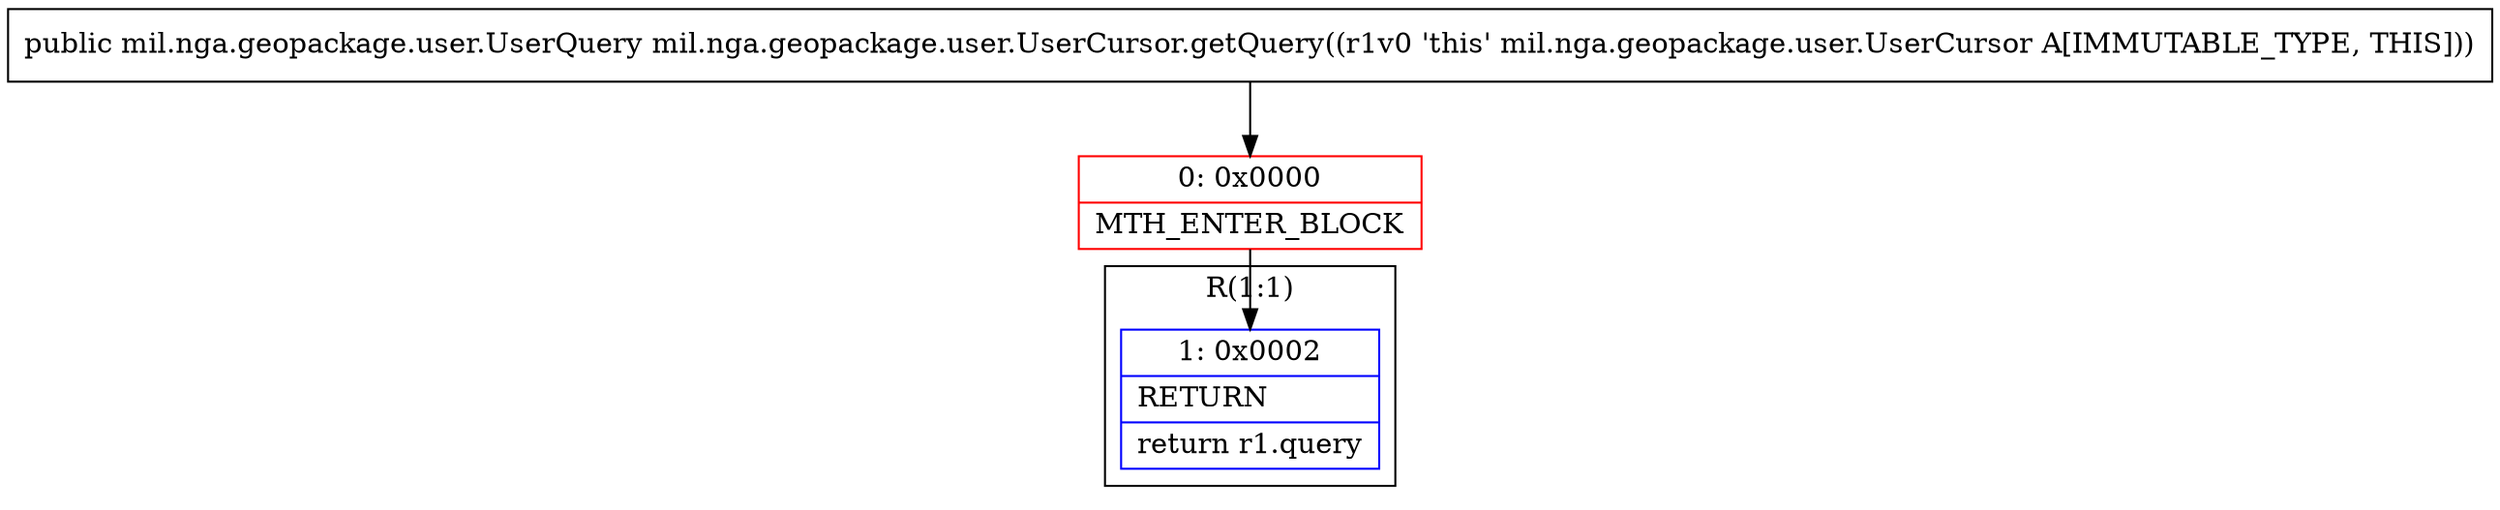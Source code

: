 digraph "CFG formil.nga.geopackage.user.UserCursor.getQuery()Lmil\/nga\/geopackage\/user\/UserQuery;" {
subgraph cluster_Region_1561509524 {
label = "R(1:1)";
node [shape=record,color=blue];
Node_1 [shape=record,label="{1\:\ 0x0002|RETURN\l|return r1.query\l}"];
}
Node_0 [shape=record,color=red,label="{0\:\ 0x0000|MTH_ENTER_BLOCK\l}"];
MethodNode[shape=record,label="{public mil.nga.geopackage.user.UserQuery mil.nga.geopackage.user.UserCursor.getQuery((r1v0 'this' mil.nga.geopackage.user.UserCursor A[IMMUTABLE_TYPE, THIS])) }"];
MethodNode -> Node_0;
Node_0 -> Node_1;
}

